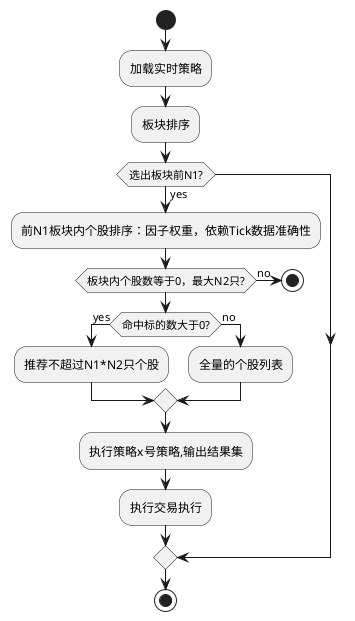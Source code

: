 @startuml

start
:加载实时策略;
:板块排序;
if (选出板块前N1?) then (yes)
  :前N1板块内个股排序：因子权重，依赖Tick数据准确性;
  if (板块内个股数等于0，最大N2只?) then (no)
    stop
  endif

  if (命中标的数大于0?) then (yes)
    :推荐不超过N1*N2只个股;
  else (no)
    :全量的个股列表;
  endif
  :执行策略x号策略,输出结果集;
  :执行交易执行;
endif
stop
@enduml
